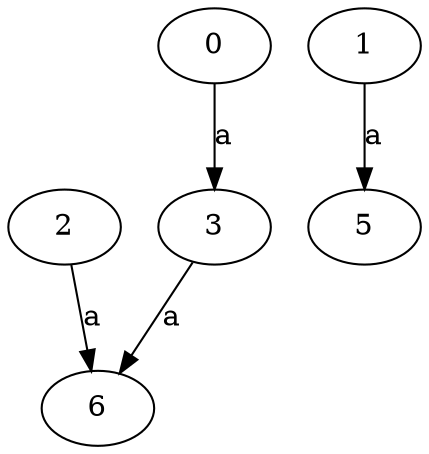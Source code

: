 strict digraph  {
3;
0;
1;
2;
5;
6;
3 -> 6  [label=a];
0 -> 3  [label=a];
1 -> 5  [label=a];
2 -> 6  [label=a];
}
